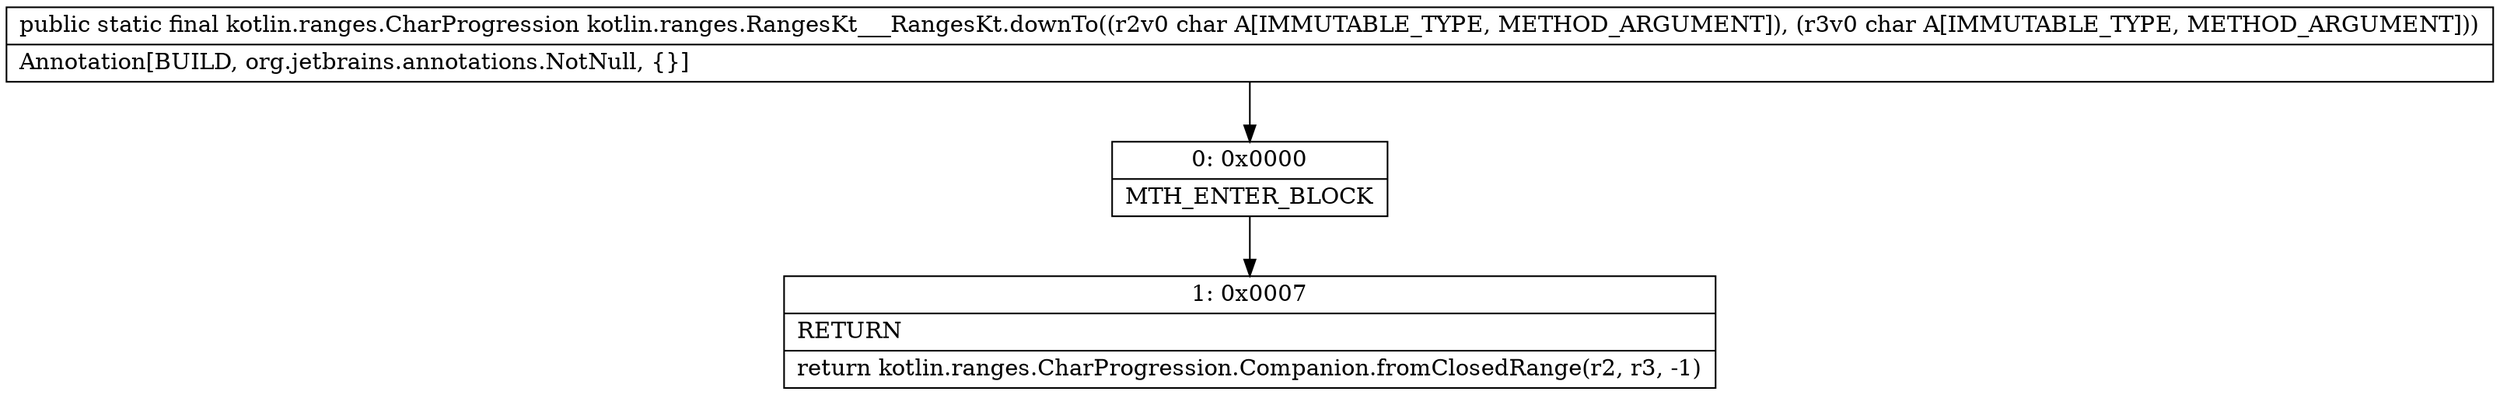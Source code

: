 digraph "CFG forkotlin.ranges.RangesKt___RangesKt.downTo(CC)Lkotlin\/ranges\/CharProgression;" {
Node_0 [shape=record,label="{0\:\ 0x0000|MTH_ENTER_BLOCK\l}"];
Node_1 [shape=record,label="{1\:\ 0x0007|RETURN\l|return kotlin.ranges.CharProgression.Companion.fromClosedRange(r2, r3, \-1)\l}"];
MethodNode[shape=record,label="{public static final kotlin.ranges.CharProgression kotlin.ranges.RangesKt___RangesKt.downTo((r2v0 char A[IMMUTABLE_TYPE, METHOD_ARGUMENT]), (r3v0 char A[IMMUTABLE_TYPE, METHOD_ARGUMENT]))  | Annotation[BUILD, org.jetbrains.annotations.NotNull, \{\}]\l}"];
MethodNode -> Node_0;
Node_0 -> Node_1;
}

